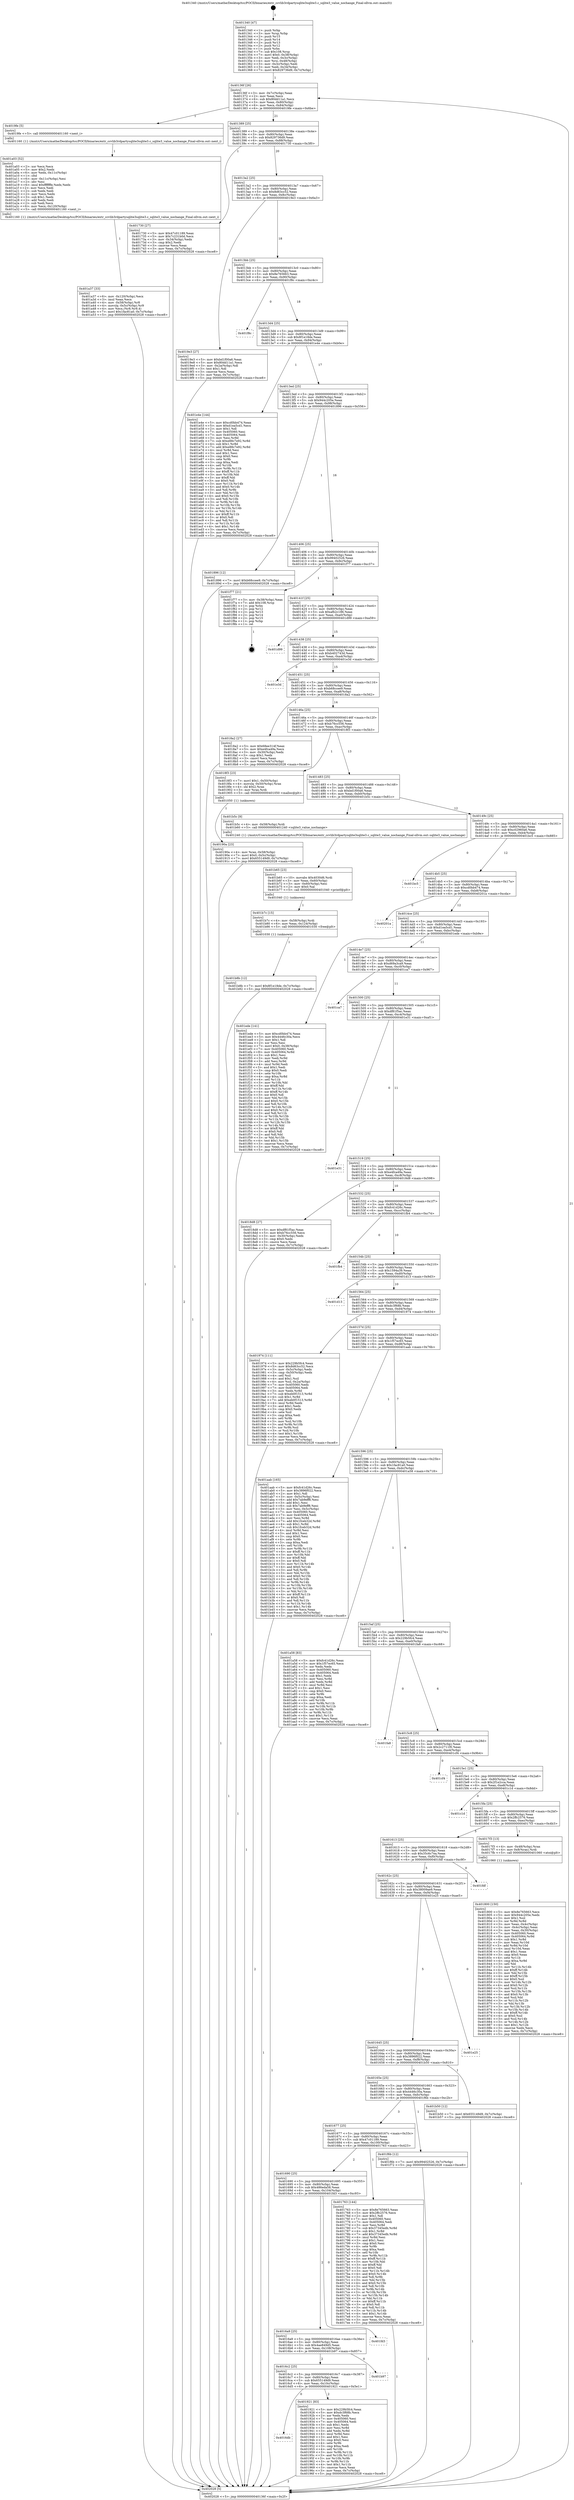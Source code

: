 digraph "0x401340" {
  label = "0x401340 (/mnt/c/Users/mathe/Desktop/tcc/POCII/binaries/extr_ccvlib3rdpartysqlite3sqlite3.c_sqlite3_value_nochange_Final-ollvm.out::main(0))"
  labelloc = "t"
  node[shape=record]

  Entry [label="",width=0.3,height=0.3,shape=circle,fillcolor=black,style=filled]
  "0x40136f" [label="{
     0x40136f [26]\l
     | [instrs]\l
     &nbsp;&nbsp;0x40136f \<+3\>: mov -0x7c(%rbp),%eax\l
     &nbsp;&nbsp;0x401372 \<+2\>: mov %eax,%ecx\l
     &nbsp;&nbsp;0x401374 \<+6\>: sub $0x80dd11a1,%ecx\l
     &nbsp;&nbsp;0x40137a \<+3\>: mov %eax,-0x80(%rbp)\l
     &nbsp;&nbsp;0x40137d \<+6\>: mov %ecx,-0x84(%rbp)\l
     &nbsp;&nbsp;0x401383 \<+6\>: je 00000000004019fe \<main+0x6be\>\l
  }"]
  "0x4019fe" [label="{
     0x4019fe [5]\l
     | [instrs]\l
     &nbsp;&nbsp;0x4019fe \<+5\>: call 0000000000401160 \<next_i\>\l
     | [calls]\l
     &nbsp;&nbsp;0x401160 \{1\} (/mnt/c/Users/mathe/Desktop/tcc/POCII/binaries/extr_ccvlib3rdpartysqlite3sqlite3.c_sqlite3_value_nochange_Final-ollvm.out::next_i)\l
  }"]
  "0x401389" [label="{
     0x401389 [25]\l
     | [instrs]\l
     &nbsp;&nbsp;0x401389 \<+5\>: jmp 000000000040138e \<main+0x4e\>\l
     &nbsp;&nbsp;0x40138e \<+3\>: mov -0x80(%rbp),%eax\l
     &nbsp;&nbsp;0x401391 \<+5\>: sub $0x829736d9,%eax\l
     &nbsp;&nbsp;0x401396 \<+6\>: mov %eax,-0x88(%rbp)\l
     &nbsp;&nbsp;0x40139c \<+6\>: je 0000000000401730 \<main+0x3f0\>\l
  }"]
  Exit [label="",width=0.3,height=0.3,shape=circle,fillcolor=black,style=filled,peripheries=2]
  "0x401730" [label="{
     0x401730 [27]\l
     | [instrs]\l
     &nbsp;&nbsp;0x401730 \<+5\>: mov $0x47c01189,%eax\l
     &nbsp;&nbsp;0x401735 \<+5\>: mov $0x7c231b0d,%ecx\l
     &nbsp;&nbsp;0x40173a \<+3\>: mov -0x34(%rbp),%edx\l
     &nbsp;&nbsp;0x40173d \<+3\>: cmp $0x2,%edx\l
     &nbsp;&nbsp;0x401740 \<+3\>: cmovne %ecx,%eax\l
     &nbsp;&nbsp;0x401743 \<+3\>: mov %eax,-0x7c(%rbp)\l
     &nbsp;&nbsp;0x401746 \<+5\>: jmp 0000000000402028 \<main+0xce8\>\l
  }"]
  "0x4013a2" [label="{
     0x4013a2 [25]\l
     | [instrs]\l
     &nbsp;&nbsp;0x4013a2 \<+5\>: jmp 00000000004013a7 \<main+0x67\>\l
     &nbsp;&nbsp;0x4013a7 \<+3\>: mov -0x80(%rbp),%eax\l
     &nbsp;&nbsp;0x4013aa \<+5\>: sub $0x8d63cc52,%eax\l
     &nbsp;&nbsp;0x4013af \<+6\>: mov %eax,-0x8c(%rbp)\l
     &nbsp;&nbsp;0x4013b5 \<+6\>: je 00000000004019e3 \<main+0x6a3\>\l
  }"]
  "0x402028" [label="{
     0x402028 [5]\l
     | [instrs]\l
     &nbsp;&nbsp;0x402028 \<+5\>: jmp 000000000040136f \<main+0x2f\>\l
  }"]
  "0x401340" [label="{
     0x401340 [47]\l
     | [instrs]\l
     &nbsp;&nbsp;0x401340 \<+1\>: push %rbp\l
     &nbsp;&nbsp;0x401341 \<+3\>: mov %rsp,%rbp\l
     &nbsp;&nbsp;0x401344 \<+2\>: push %r15\l
     &nbsp;&nbsp;0x401346 \<+2\>: push %r14\l
     &nbsp;&nbsp;0x401348 \<+2\>: push %r13\l
     &nbsp;&nbsp;0x40134a \<+2\>: push %r12\l
     &nbsp;&nbsp;0x40134c \<+1\>: push %rbx\l
     &nbsp;&nbsp;0x40134d \<+7\>: sub $0x108,%rsp\l
     &nbsp;&nbsp;0x401354 \<+7\>: movl $0x0,-0x38(%rbp)\l
     &nbsp;&nbsp;0x40135b \<+3\>: mov %edi,-0x3c(%rbp)\l
     &nbsp;&nbsp;0x40135e \<+4\>: mov %rsi,-0x48(%rbp)\l
     &nbsp;&nbsp;0x401362 \<+3\>: mov -0x3c(%rbp),%edi\l
     &nbsp;&nbsp;0x401365 \<+3\>: mov %edi,-0x34(%rbp)\l
     &nbsp;&nbsp;0x401368 \<+7\>: movl $0x829736d9,-0x7c(%rbp)\l
  }"]
  "0x401b8b" [label="{
     0x401b8b [12]\l
     | [instrs]\l
     &nbsp;&nbsp;0x401b8b \<+7\>: movl $0x8f1e18de,-0x7c(%rbp)\l
     &nbsp;&nbsp;0x401b92 \<+5\>: jmp 0000000000402028 \<main+0xce8\>\l
  }"]
  "0x4019e3" [label="{
     0x4019e3 [27]\l
     | [instrs]\l
     &nbsp;&nbsp;0x4019e3 \<+5\>: mov $0xbd1f00a6,%eax\l
     &nbsp;&nbsp;0x4019e8 \<+5\>: mov $0x80dd11a1,%ecx\l
     &nbsp;&nbsp;0x4019ed \<+3\>: mov -0x2a(%rbp),%dl\l
     &nbsp;&nbsp;0x4019f0 \<+3\>: test $0x1,%dl\l
     &nbsp;&nbsp;0x4019f3 \<+3\>: cmovne %ecx,%eax\l
     &nbsp;&nbsp;0x4019f6 \<+3\>: mov %eax,-0x7c(%rbp)\l
     &nbsp;&nbsp;0x4019f9 \<+5\>: jmp 0000000000402028 \<main+0xce8\>\l
  }"]
  "0x4013bb" [label="{
     0x4013bb [25]\l
     | [instrs]\l
     &nbsp;&nbsp;0x4013bb \<+5\>: jmp 00000000004013c0 \<main+0x80\>\l
     &nbsp;&nbsp;0x4013c0 \<+3\>: mov -0x80(%rbp),%eax\l
     &nbsp;&nbsp;0x4013c3 \<+5\>: sub $0x8e765663,%eax\l
     &nbsp;&nbsp;0x4013c8 \<+6\>: mov %eax,-0x90(%rbp)\l
     &nbsp;&nbsp;0x4013ce \<+6\>: je 0000000000401f8c \<main+0xc4c\>\l
  }"]
  "0x401b7c" [label="{
     0x401b7c [15]\l
     | [instrs]\l
     &nbsp;&nbsp;0x401b7c \<+4\>: mov -0x58(%rbp),%rdi\l
     &nbsp;&nbsp;0x401b80 \<+6\>: mov %eax,-0x124(%rbp)\l
     &nbsp;&nbsp;0x401b86 \<+5\>: call 0000000000401030 \<free@plt\>\l
     | [calls]\l
     &nbsp;&nbsp;0x401030 \{1\} (unknown)\l
  }"]
  "0x401f8c" [label="{
     0x401f8c\l
  }", style=dashed]
  "0x4013d4" [label="{
     0x4013d4 [25]\l
     | [instrs]\l
     &nbsp;&nbsp;0x4013d4 \<+5\>: jmp 00000000004013d9 \<main+0x99\>\l
     &nbsp;&nbsp;0x4013d9 \<+3\>: mov -0x80(%rbp),%eax\l
     &nbsp;&nbsp;0x4013dc \<+5\>: sub $0x8f1e18de,%eax\l
     &nbsp;&nbsp;0x4013e1 \<+6\>: mov %eax,-0x94(%rbp)\l
     &nbsp;&nbsp;0x4013e7 \<+6\>: je 0000000000401e4e \<main+0xb0e\>\l
  }"]
  "0x401b65" [label="{
     0x401b65 [23]\l
     | [instrs]\l
     &nbsp;&nbsp;0x401b65 \<+10\>: movabs $0x4030d6,%rdi\l
     &nbsp;&nbsp;0x401b6f \<+3\>: mov %eax,-0x60(%rbp)\l
     &nbsp;&nbsp;0x401b72 \<+3\>: mov -0x60(%rbp),%esi\l
     &nbsp;&nbsp;0x401b75 \<+2\>: mov $0x0,%al\l
     &nbsp;&nbsp;0x401b77 \<+5\>: call 0000000000401040 \<printf@plt\>\l
     | [calls]\l
     &nbsp;&nbsp;0x401040 \{1\} (unknown)\l
  }"]
  "0x401e4e" [label="{
     0x401e4e [144]\l
     | [instrs]\l
     &nbsp;&nbsp;0x401e4e \<+5\>: mov $0xcd0bb474,%eax\l
     &nbsp;&nbsp;0x401e53 \<+5\>: mov $0xd1ea5cd1,%ecx\l
     &nbsp;&nbsp;0x401e58 \<+2\>: mov $0x1,%dl\l
     &nbsp;&nbsp;0x401e5a \<+7\>: mov 0x405060,%esi\l
     &nbsp;&nbsp;0x401e61 \<+7\>: mov 0x405064,%edi\l
     &nbsp;&nbsp;0x401e68 \<+3\>: mov %esi,%r8d\l
     &nbsp;&nbsp;0x401e6b \<+7\>: sub $0xe88c7e92,%r8d\l
     &nbsp;&nbsp;0x401e72 \<+4\>: sub $0x1,%r8d\l
     &nbsp;&nbsp;0x401e76 \<+7\>: add $0xe88c7e92,%r8d\l
     &nbsp;&nbsp;0x401e7d \<+4\>: imul %r8d,%esi\l
     &nbsp;&nbsp;0x401e81 \<+3\>: and $0x1,%esi\l
     &nbsp;&nbsp;0x401e84 \<+3\>: cmp $0x0,%esi\l
     &nbsp;&nbsp;0x401e87 \<+4\>: sete %r9b\l
     &nbsp;&nbsp;0x401e8b \<+3\>: cmp $0xa,%edi\l
     &nbsp;&nbsp;0x401e8e \<+4\>: setl %r10b\l
     &nbsp;&nbsp;0x401e92 \<+3\>: mov %r9b,%r11b\l
     &nbsp;&nbsp;0x401e95 \<+4\>: xor $0xff,%r11b\l
     &nbsp;&nbsp;0x401e99 \<+3\>: mov %r10b,%bl\l
     &nbsp;&nbsp;0x401e9c \<+3\>: xor $0xff,%bl\l
     &nbsp;&nbsp;0x401e9f \<+3\>: xor $0x0,%dl\l
     &nbsp;&nbsp;0x401ea2 \<+3\>: mov %r11b,%r14b\l
     &nbsp;&nbsp;0x401ea5 \<+4\>: and $0x0,%r14b\l
     &nbsp;&nbsp;0x401ea9 \<+3\>: and %dl,%r9b\l
     &nbsp;&nbsp;0x401eac \<+3\>: mov %bl,%r15b\l
     &nbsp;&nbsp;0x401eaf \<+4\>: and $0x0,%r15b\l
     &nbsp;&nbsp;0x401eb3 \<+3\>: and %dl,%r10b\l
     &nbsp;&nbsp;0x401eb6 \<+3\>: or %r9b,%r14b\l
     &nbsp;&nbsp;0x401eb9 \<+3\>: or %r10b,%r15b\l
     &nbsp;&nbsp;0x401ebc \<+3\>: xor %r15b,%r14b\l
     &nbsp;&nbsp;0x401ebf \<+3\>: or %bl,%r11b\l
     &nbsp;&nbsp;0x401ec2 \<+4\>: xor $0xff,%r11b\l
     &nbsp;&nbsp;0x401ec6 \<+3\>: or $0x0,%dl\l
     &nbsp;&nbsp;0x401ec9 \<+3\>: and %dl,%r11b\l
     &nbsp;&nbsp;0x401ecc \<+3\>: or %r11b,%r14b\l
     &nbsp;&nbsp;0x401ecf \<+4\>: test $0x1,%r14b\l
     &nbsp;&nbsp;0x401ed3 \<+3\>: cmovne %ecx,%eax\l
     &nbsp;&nbsp;0x401ed6 \<+3\>: mov %eax,-0x7c(%rbp)\l
     &nbsp;&nbsp;0x401ed9 \<+5\>: jmp 0000000000402028 \<main+0xce8\>\l
  }"]
  "0x4013ed" [label="{
     0x4013ed [25]\l
     | [instrs]\l
     &nbsp;&nbsp;0x4013ed \<+5\>: jmp 00000000004013f2 \<main+0xb2\>\l
     &nbsp;&nbsp;0x4013f2 \<+3\>: mov -0x80(%rbp),%eax\l
     &nbsp;&nbsp;0x4013f5 \<+5\>: sub $0x944c205e,%eax\l
     &nbsp;&nbsp;0x4013fa \<+6\>: mov %eax,-0x98(%rbp)\l
     &nbsp;&nbsp;0x401400 \<+6\>: je 0000000000401896 \<main+0x556\>\l
  }"]
  "0x401a37" [label="{
     0x401a37 [33]\l
     | [instrs]\l
     &nbsp;&nbsp;0x401a37 \<+6\>: mov -0x120(%rbp),%ecx\l
     &nbsp;&nbsp;0x401a3d \<+3\>: imul %eax,%ecx\l
     &nbsp;&nbsp;0x401a40 \<+4\>: mov -0x58(%rbp),%r8\l
     &nbsp;&nbsp;0x401a44 \<+4\>: movslq -0x5c(%rbp),%r9\l
     &nbsp;&nbsp;0x401a48 \<+4\>: mov %ecx,(%r8,%r9,4)\l
     &nbsp;&nbsp;0x401a4c \<+7\>: movl $0x1fac81a0,-0x7c(%rbp)\l
     &nbsp;&nbsp;0x401a53 \<+5\>: jmp 0000000000402028 \<main+0xce8\>\l
  }"]
  "0x401896" [label="{
     0x401896 [12]\l
     | [instrs]\l
     &nbsp;&nbsp;0x401896 \<+7\>: movl $0xb68ccee9,-0x7c(%rbp)\l
     &nbsp;&nbsp;0x40189d \<+5\>: jmp 0000000000402028 \<main+0xce8\>\l
  }"]
  "0x401406" [label="{
     0x401406 [25]\l
     | [instrs]\l
     &nbsp;&nbsp;0x401406 \<+5\>: jmp 000000000040140b \<main+0xcb\>\l
     &nbsp;&nbsp;0x40140b \<+3\>: mov -0x80(%rbp),%eax\l
     &nbsp;&nbsp;0x40140e \<+5\>: sub $0x99402526,%eax\l
     &nbsp;&nbsp;0x401413 \<+6\>: mov %eax,-0x9c(%rbp)\l
     &nbsp;&nbsp;0x401419 \<+6\>: je 0000000000401f77 \<main+0xc37\>\l
  }"]
  "0x401a03" [label="{
     0x401a03 [52]\l
     | [instrs]\l
     &nbsp;&nbsp;0x401a03 \<+2\>: xor %ecx,%ecx\l
     &nbsp;&nbsp;0x401a05 \<+5\>: mov $0x2,%edx\l
     &nbsp;&nbsp;0x401a0a \<+6\>: mov %edx,-0x11c(%rbp)\l
     &nbsp;&nbsp;0x401a10 \<+1\>: cltd\l
     &nbsp;&nbsp;0x401a11 \<+6\>: mov -0x11c(%rbp),%esi\l
     &nbsp;&nbsp;0x401a17 \<+2\>: idiv %esi\l
     &nbsp;&nbsp;0x401a19 \<+6\>: imul $0xfffffffe,%edx,%edx\l
     &nbsp;&nbsp;0x401a1f \<+2\>: mov %ecx,%edi\l
     &nbsp;&nbsp;0x401a21 \<+2\>: sub %edx,%edi\l
     &nbsp;&nbsp;0x401a23 \<+2\>: mov %ecx,%edx\l
     &nbsp;&nbsp;0x401a25 \<+3\>: sub $0x1,%edx\l
     &nbsp;&nbsp;0x401a28 \<+2\>: add %edx,%edi\l
     &nbsp;&nbsp;0x401a2a \<+2\>: sub %edi,%ecx\l
     &nbsp;&nbsp;0x401a2c \<+6\>: mov %ecx,-0x120(%rbp)\l
     &nbsp;&nbsp;0x401a32 \<+5\>: call 0000000000401160 \<next_i\>\l
     | [calls]\l
     &nbsp;&nbsp;0x401160 \{1\} (/mnt/c/Users/mathe/Desktop/tcc/POCII/binaries/extr_ccvlib3rdpartysqlite3sqlite3.c_sqlite3_value_nochange_Final-ollvm.out::next_i)\l
  }"]
  "0x401f77" [label="{
     0x401f77 [21]\l
     | [instrs]\l
     &nbsp;&nbsp;0x401f77 \<+3\>: mov -0x38(%rbp),%eax\l
     &nbsp;&nbsp;0x401f7a \<+7\>: add $0x108,%rsp\l
     &nbsp;&nbsp;0x401f81 \<+1\>: pop %rbx\l
     &nbsp;&nbsp;0x401f82 \<+2\>: pop %r12\l
     &nbsp;&nbsp;0x401f84 \<+2\>: pop %r13\l
     &nbsp;&nbsp;0x401f86 \<+2\>: pop %r14\l
     &nbsp;&nbsp;0x401f88 \<+2\>: pop %r15\l
     &nbsp;&nbsp;0x401f8a \<+1\>: pop %rbp\l
     &nbsp;&nbsp;0x401f8b \<+1\>: ret\l
  }"]
  "0x40141f" [label="{
     0x40141f [25]\l
     | [instrs]\l
     &nbsp;&nbsp;0x40141f \<+5\>: jmp 0000000000401424 \<main+0xe4\>\l
     &nbsp;&nbsp;0x401424 \<+3\>: mov -0x80(%rbp),%eax\l
     &nbsp;&nbsp;0x401427 \<+5\>: sub $0xafb2c186,%eax\l
     &nbsp;&nbsp;0x40142c \<+6\>: mov %eax,-0xa0(%rbp)\l
     &nbsp;&nbsp;0x401432 \<+6\>: je 0000000000401d99 \<main+0xa59\>\l
  }"]
  "0x4016db" [label="{
     0x4016db\l
  }", style=dashed]
  "0x401d99" [label="{
     0x401d99\l
  }", style=dashed]
  "0x401438" [label="{
     0x401438 [25]\l
     | [instrs]\l
     &nbsp;&nbsp;0x401438 \<+5\>: jmp 000000000040143d \<main+0xfd\>\l
     &nbsp;&nbsp;0x40143d \<+3\>: mov -0x80(%rbp),%eax\l
     &nbsp;&nbsp;0x401440 \<+5\>: sub $0xb402743d,%eax\l
     &nbsp;&nbsp;0x401445 \<+6\>: mov %eax,-0xa4(%rbp)\l
     &nbsp;&nbsp;0x40144b \<+6\>: je 0000000000401e3d \<main+0xafd\>\l
  }"]
  "0x401921" [label="{
     0x401921 [83]\l
     | [instrs]\l
     &nbsp;&nbsp;0x401921 \<+5\>: mov $0x229b5fc4,%eax\l
     &nbsp;&nbsp;0x401926 \<+5\>: mov $0xdc3f68b,%ecx\l
     &nbsp;&nbsp;0x40192b \<+2\>: xor %edx,%edx\l
     &nbsp;&nbsp;0x40192d \<+7\>: mov 0x405060,%esi\l
     &nbsp;&nbsp;0x401934 \<+7\>: mov 0x405064,%edi\l
     &nbsp;&nbsp;0x40193b \<+3\>: sub $0x1,%edx\l
     &nbsp;&nbsp;0x40193e \<+3\>: mov %esi,%r8d\l
     &nbsp;&nbsp;0x401941 \<+3\>: add %edx,%r8d\l
     &nbsp;&nbsp;0x401944 \<+4\>: imul %r8d,%esi\l
     &nbsp;&nbsp;0x401948 \<+3\>: and $0x1,%esi\l
     &nbsp;&nbsp;0x40194b \<+3\>: cmp $0x0,%esi\l
     &nbsp;&nbsp;0x40194e \<+4\>: sete %r9b\l
     &nbsp;&nbsp;0x401952 \<+3\>: cmp $0xa,%edi\l
     &nbsp;&nbsp;0x401955 \<+4\>: setl %r10b\l
     &nbsp;&nbsp;0x401959 \<+3\>: mov %r9b,%r11b\l
     &nbsp;&nbsp;0x40195c \<+3\>: and %r10b,%r11b\l
     &nbsp;&nbsp;0x40195f \<+3\>: xor %r10b,%r9b\l
     &nbsp;&nbsp;0x401962 \<+3\>: or %r9b,%r11b\l
     &nbsp;&nbsp;0x401965 \<+4\>: test $0x1,%r11b\l
     &nbsp;&nbsp;0x401969 \<+3\>: cmovne %ecx,%eax\l
     &nbsp;&nbsp;0x40196c \<+3\>: mov %eax,-0x7c(%rbp)\l
     &nbsp;&nbsp;0x40196f \<+5\>: jmp 0000000000402028 \<main+0xce8\>\l
  }"]
  "0x401e3d" [label="{
     0x401e3d\l
  }", style=dashed]
  "0x401451" [label="{
     0x401451 [25]\l
     | [instrs]\l
     &nbsp;&nbsp;0x401451 \<+5\>: jmp 0000000000401456 \<main+0x116\>\l
     &nbsp;&nbsp;0x401456 \<+3\>: mov -0x80(%rbp),%eax\l
     &nbsp;&nbsp;0x401459 \<+5\>: sub $0xb68ccee9,%eax\l
     &nbsp;&nbsp;0x40145e \<+6\>: mov %eax,-0xa8(%rbp)\l
     &nbsp;&nbsp;0x401464 \<+6\>: je 00000000004018a2 \<main+0x562\>\l
  }"]
  "0x4016c2" [label="{
     0x4016c2 [25]\l
     | [instrs]\l
     &nbsp;&nbsp;0x4016c2 \<+5\>: jmp 00000000004016c7 \<main+0x387\>\l
     &nbsp;&nbsp;0x4016c7 \<+3\>: mov -0x80(%rbp),%eax\l
     &nbsp;&nbsp;0x4016ca \<+5\>: sub $0x655149d9,%eax\l
     &nbsp;&nbsp;0x4016cf \<+6\>: mov %eax,-0x10c(%rbp)\l
     &nbsp;&nbsp;0x4016d5 \<+6\>: je 0000000000401921 \<main+0x5e1\>\l
  }"]
  "0x4018a2" [label="{
     0x4018a2 [27]\l
     | [instrs]\l
     &nbsp;&nbsp;0x4018a2 \<+5\>: mov $0x68ee314f,%eax\l
     &nbsp;&nbsp;0x4018a7 \<+5\>: mov $0xe4fca49a,%ecx\l
     &nbsp;&nbsp;0x4018ac \<+3\>: mov -0x30(%rbp),%edx\l
     &nbsp;&nbsp;0x4018af \<+3\>: cmp $0x1,%edx\l
     &nbsp;&nbsp;0x4018b2 \<+3\>: cmovl %ecx,%eax\l
     &nbsp;&nbsp;0x4018b5 \<+3\>: mov %eax,-0x7c(%rbp)\l
     &nbsp;&nbsp;0x4018b8 \<+5\>: jmp 0000000000402028 \<main+0xce8\>\l
  }"]
  "0x40146a" [label="{
     0x40146a [25]\l
     | [instrs]\l
     &nbsp;&nbsp;0x40146a \<+5\>: jmp 000000000040146f \<main+0x12f\>\l
     &nbsp;&nbsp;0x40146f \<+3\>: mov -0x80(%rbp),%eax\l
     &nbsp;&nbsp;0x401472 \<+5\>: sub $0xb76cc556,%eax\l
     &nbsp;&nbsp;0x401477 \<+6\>: mov %eax,-0xac(%rbp)\l
     &nbsp;&nbsp;0x40147d \<+6\>: je 00000000004018f3 \<main+0x5b3\>\l
  }"]
  "0x401b97" [label="{
     0x401b97\l
  }", style=dashed]
  "0x4018f3" [label="{
     0x4018f3 [23]\l
     | [instrs]\l
     &nbsp;&nbsp;0x4018f3 \<+7\>: movl $0x1,-0x50(%rbp)\l
     &nbsp;&nbsp;0x4018fa \<+4\>: movslq -0x50(%rbp),%rax\l
     &nbsp;&nbsp;0x4018fe \<+4\>: shl $0x2,%rax\l
     &nbsp;&nbsp;0x401902 \<+3\>: mov %rax,%rdi\l
     &nbsp;&nbsp;0x401905 \<+5\>: call 0000000000401050 \<malloc@plt\>\l
     | [calls]\l
     &nbsp;&nbsp;0x401050 \{1\} (unknown)\l
  }"]
  "0x401483" [label="{
     0x401483 [25]\l
     | [instrs]\l
     &nbsp;&nbsp;0x401483 \<+5\>: jmp 0000000000401488 \<main+0x148\>\l
     &nbsp;&nbsp;0x401488 \<+3\>: mov -0x80(%rbp),%eax\l
     &nbsp;&nbsp;0x40148b \<+5\>: sub $0xbd1f00a6,%eax\l
     &nbsp;&nbsp;0x401490 \<+6\>: mov %eax,-0xb0(%rbp)\l
     &nbsp;&nbsp;0x401496 \<+6\>: je 0000000000401b5c \<main+0x81c\>\l
  }"]
  "0x4016a9" [label="{
     0x4016a9 [25]\l
     | [instrs]\l
     &nbsp;&nbsp;0x4016a9 \<+5\>: jmp 00000000004016ae \<main+0x36e\>\l
     &nbsp;&nbsp;0x4016ae \<+3\>: mov -0x80(%rbp),%eax\l
     &nbsp;&nbsp;0x4016b1 \<+5\>: sub $0x4ae849d5,%eax\l
     &nbsp;&nbsp;0x4016b6 \<+6\>: mov %eax,-0x108(%rbp)\l
     &nbsp;&nbsp;0x4016bc \<+6\>: je 0000000000401b97 \<main+0x857\>\l
  }"]
  "0x401b5c" [label="{
     0x401b5c [9]\l
     | [instrs]\l
     &nbsp;&nbsp;0x401b5c \<+4\>: mov -0x58(%rbp),%rdi\l
     &nbsp;&nbsp;0x401b60 \<+5\>: call 0000000000401240 \<sqlite3_value_nochange\>\l
     | [calls]\l
     &nbsp;&nbsp;0x401240 \{1\} (/mnt/c/Users/mathe/Desktop/tcc/POCII/binaries/extr_ccvlib3rdpartysqlite3sqlite3.c_sqlite3_value_nochange_Final-ollvm.out::sqlite3_value_nochange)\l
  }"]
  "0x40149c" [label="{
     0x40149c [25]\l
     | [instrs]\l
     &nbsp;&nbsp;0x40149c \<+5\>: jmp 00000000004014a1 \<main+0x161\>\l
     &nbsp;&nbsp;0x4014a1 \<+3\>: mov -0x80(%rbp),%eax\l
     &nbsp;&nbsp;0x4014a4 \<+5\>: sub $0xc02960a6,%eax\l
     &nbsp;&nbsp;0x4014a9 \<+6\>: mov %eax,-0xb4(%rbp)\l
     &nbsp;&nbsp;0x4014af \<+6\>: je 0000000000401bc5 \<main+0x885\>\l
  }"]
  "0x401fd3" [label="{
     0x401fd3\l
  }", style=dashed]
  "0x401bc5" [label="{
     0x401bc5\l
  }", style=dashed]
  "0x4014b5" [label="{
     0x4014b5 [25]\l
     | [instrs]\l
     &nbsp;&nbsp;0x4014b5 \<+5\>: jmp 00000000004014ba \<main+0x17a\>\l
     &nbsp;&nbsp;0x4014ba \<+3\>: mov -0x80(%rbp),%eax\l
     &nbsp;&nbsp;0x4014bd \<+5\>: sub $0xcd0bb474,%eax\l
     &nbsp;&nbsp;0x4014c2 \<+6\>: mov %eax,-0xb8(%rbp)\l
     &nbsp;&nbsp;0x4014c8 \<+6\>: je 000000000040201a \<main+0xcda\>\l
  }"]
  "0x40190a" [label="{
     0x40190a [23]\l
     | [instrs]\l
     &nbsp;&nbsp;0x40190a \<+4\>: mov %rax,-0x58(%rbp)\l
     &nbsp;&nbsp;0x40190e \<+7\>: movl $0x0,-0x5c(%rbp)\l
     &nbsp;&nbsp;0x401915 \<+7\>: movl $0x655149d9,-0x7c(%rbp)\l
     &nbsp;&nbsp;0x40191c \<+5\>: jmp 0000000000402028 \<main+0xce8\>\l
  }"]
  "0x40201a" [label="{
     0x40201a\l
  }", style=dashed]
  "0x4014ce" [label="{
     0x4014ce [25]\l
     | [instrs]\l
     &nbsp;&nbsp;0x4014ce \<+5\>: jmp 00000000004014d3 \<main+0x193\>\l
     &nbsp;&nbsp;0x4014d3 \<+3\>: mov -0x80(%rbp),%eax\l
     &nbsp;&nbsp;0x4014d6 \<+5\>: sub $0xd1ea5cd1,%eax\l
     &nbsp;&nbsp;0x4014db \<+6\>: mov %eax,-0xbc(%rbp)\l
     &nbsp;&nbsp;0x4014e1 \<+6\>: je 0000000000401ede \<main+0xb9e\>\l
  }"]
  "0x401800" [label="{
     0x401800 [150]\l
     | [instrs]\l
     &nbsp;&nbsp;0x401800 \<+5\>: mov $0x8e765663,%ecx\l
     &nbsp;&nbsp;0x401805 \<+5\>: mov $0x944c205e,%edx\l
     &nbsp;&nbsp;0x40180a \<+3\>: mov $0x1,%sil\l
     &nbsp;&nbsp;0x40180d \<+3\>: xor %r8d,%r8d\l
     &nbsp;&nbsp;0x401810 \<+3\>: mov %eax,-0x4c(%rbp)\l
     &nbsp;&nbsp;0x401813 \<+3\>: mov -0x4c(%rbp),%eax\l
     &nbsp;&nbsp;0x401816 \<+3\>: mov %eax,-0x30(%rbp)\l
     &nbsp;&nbsp;0x401819 \<+7\>: mov 0x405060,%eax\l
     &nbsp;&nbsp;0x401820 \<+8\>: mov 0x405064,%r9d\l
     &nbsp;&nbsp;0x401828 \<+4\>: sub $0x1,%r8d\l
     &nbsp;&nbsp;0x40182c \<+3\>: mov %eax,%r10d\l
     &nbsp;&nbsp;0x40182f \<+3\>: add %r8d,%r10d\l
     &nbsp;&nbsp;0x401832 \<+4\>: imul %r10d,%eax\l
     &nbsp;&nbsp;0x401836 \<+3\>: and $0x1,%eax\l
     &nbsp;&nbsp;0x401839 \<+3\>: cmp $0x0,%eax\l
     &nbsp;&nbsp;0x40183c \<+4\>: sete %r11b\l
     &nbsp;&nbsp;0x401840 \<+4\>: cmp $0xa,%r9d\l
     &nbsp;&nbsp;0x401844 \<+3\>: setl %bl\l
     &nbsp;&nbsp;0x401847 \<+3\>: mov %r11b,%r14b\l
     &nbsp;&nbsp;0x40184a \<+4\>: xor $0xff,%r14b\l
     &nbsp;&nbsp;0x40184e \<+3\>: mov %bl,%r15b\l
     &nbsp;&nbsp;0x401851 \<+4\>: xor $0xff,%r15b\l
     &nbsp;&nbsp;0x401855 \<+4\>: xor $0x0,%sil\l
     &nbsp;&nbsp;0x401859 \<+3\>: mov %r14b,%r12b\l
     &nbsp;&nbsp;0x40185c \<+4\>: and $0x0,%r12b\l
     &nbsp;&nbsp;0x401860 \<+3\>: and %sil,%r11b\l
     &nbsp;&nbsp;0x401863 \<+3\>: mov %r15b,%r13b\l
     &nbsp;&nbsp;0x401866 \<+4\>: and $0x0,%r13b\l
     &nbsp;&nbsp;0x40186a \<+3\>: and %sil,%bl\l
     &nbsp;&nbsp;0x40186d \<+3\>: or %r11b,%r12b\l
     &nbsp;&nbsp;0x401870 \<+3\>: or %bl,%r13b\l
     &nbsp;&nbsp;0x401873 \<+3\>: xor %r13b,%r12b\l
     &nbsp;&nbsp;0x401876 \<+3\>: or %r15b,%r14b\l
     &nbsp;&nbsp;0x401879 \<+4\>: xor $0xff,%r14b\l
     &nbsp;&nbsp;0x40187d \<+4\>: or $0x0,%sil\l
     &nbsp;&nbsp;0x401881 \<+3\>: and %sil,%r14b\l
     &nbsp;&nbsp;0x401884 \<+3\>: or %r14b,%r12b\l
     &nbsp;&nbsp;0x401887 \<+4\>: test $0x1,%r12b\l
     &nbsp;&nbsp;0x40188b \<+3\>: cmovne %edx,%ecx\l
     &nbsp;&nbsp;0x40188e \<+3\>: mov %ecx,-0x7c(%rbp)\l
     &nbsp;&nbsp;0x401891 \<+5\>: jmp 0000000000402028 \<main+0xce8\>\l
  }"]
  "0x401ede" [label="{
     0x401ede [141]\l
     | [instrs]\l
     &nbsp;&nbsp;0x401ede \<+5\>: mov $0xcd0bb474,%eax\l
     &nbsp;&nbsp;0x401ee3 \<+5\>: mov $0x4446c30a,%ecx\l
     &nbsp;&nbsp;0x401ee8 \<+2\>: mov $0x1,%dl\l
     &nbsp;&nbsp;0x401eea \<+2\>: xor %esi,%esi\l
     &nbsp;&nbsp;0x401eec \<+7\>: movl $0x0,-0x38(%rbp)\l
     &nbsp;&nbsp;0x401ef3 \<+7\>: mov 0x405060,%edi\l
     &nbsp;&nbsp;0x401efa \<+8\>: mov 0x405064,%r8d\l
     &nbsp;&nbsp;0x401f02 \<+3\>: sub $0x1,%esi\l
     &nbsp;&nbsp;0x401f05 \<+3\>: mov %edi,%r9d\l
     &nbsp;&nbsp;0x401f08 \<+3\>: add %esi,%r9d\l
     &nbsp;&nbsp;0x401f0b \<+4\>: imul %r9d,%edi\l
     &nbsp;&nbsp;0x401f0f \<+3\>: and $0x1,%edi\l
     &nbsp;&nbsp;0x401f12 \<+3\>: cmp $0x0,%edi\l
     &nbsp;&nbsp;0x401f15 \<+4\>: sete %r10b\l
     &nbsp;&nbsp;0x401f19 \<+4\>: cmp $0xa,%r8d\l
     &nbsp;&nbsp;0x401f1d \<+4\>: setl %r11b\l
     &nbsp;&nbsp;0x401f21 \<+3\>: mov %r10b,%bl\l
     &nbsp;&nbsp;0x401f24 \<+3\>: xor $0xff,%bl\l
     &nbsp;&nbsp;0x401f27 \<+3\>: mov %r11b,%r14b\l
     &nbsp;&nbsp;0x401f2a \<+4\>: xor $0xff,%r14b\l
     &nbsp;&nbsp;0x401f2e \<+3\>: xor $0x0,%dl\l
     &nbsp;&nbsp;0x401f31 \<+3\>: mov %bl,%r15b\l
     &nbsp;&nbsp;0x401f34 \<+4\>: and $0x0,%r15b\l
     &nbsp;&nbsp;0x401f38 \<+3\>: and %dl,%r10b\l
     &nbsp;&nbsp;0x401f3b \<+3\>: mov %r14b,%r12b\l
     &nbsp;&nbsp;0x401f3e \<+4\>: and $0x0,%r12b\l
     &nbsp;&nbsp;0x401f42 \<+3\>: and %dl,%r11b\l
     &nbsp;&nbsp;0x401f45 \<+3\>: or %r10b,%r15b\l
     &nbsp;&nbsp;0x401f48 \<+3\>: or %r11b,%r12b\l
     &nbsp;&nbsp;0x401f4b \<+3\>: xor %r12b,%r15b\l
     &nbsp;&nbsp;0x401f4e \<+3\>: or %r14b,%bl\l
     &nbsp;&nbsp;0x401f51 \<+3\>: xor $0xff,%bl\l
     &nbsp;&nbsp;0x401f54 \<+3\>: or $0x0,%dl\l
     &nbsp;&nbsp;0x401f57 \<+2\>: and %dl,%bl\l
     &nbsp;&nbsp;0x401f59 \<+3\>: or %bl,%r15b\l
     &nbsp;&nbsp;0x401f5c \<+4\>: test $0x1,%r15b\l
     &nbsp;&nbsp;0x401f60 \<+3\>: cmovne %ecx,%eax\l
     &nbsp;&nbsp;0x401f63 \<+3\>: mov %eax,-0x7c(%rbp)\l
     &nbsp;&nbsp;0x401f66 \<+5\>: jmp 0000000000402028 \<main+0xce8\>\l
  }"]
  "0x4014e7" [label="{
     0x4014e7 [25]\l
     | [instrs]\l
     &nbsp;&nbsp;0x4014e7 \<+5\>: jmp 00000000004014ec \<main+0x1ac\>\l
     &nbsp;&nbsp;0x4014ec \<+3\>: mov -0x80(%rbp),%eax\l
     &nbsp;&nbsp;0x4014ef \<+5\>: sub $0xd69a3ca9,%eax\l
     &nbsp;&nbsp;0x4014f4 \<+6\>: mov %eax,-0xc0(%rbp)\l
     &nbsp;&nbsp;0x4014fa \<+6\>: je 0000000000401ca7 \<main+0x967\>\l
  }"]
  "0x401690" [label="{
     0x401690 [25]\l
     | [instrs]\l
     &nbsp;&nbsp;0x401690 \<+5\>: jmp 0000000000401695 \<main+0x355\>\l
     &nbsp;&nbsp;0x401695 \<+3\>: mov -0x80(%rbp),%eax\l
     &nbsp;&nbsp;0x401698 \<+5\>: sub $0x486eda58,%eax\l
     &nbsp;&nbsp;0x40169d \<+6\>: mov %eax,-0x104(%rbp)\l
     &nbsp;&nbsp;0x4016a3 \<+6\>: je 0000000000401fd3 \<main+0xc93\>\l
  }"]
  "0x401ca7" [label="{
     0x401ca7\l
  }", style=dashed]
  "0x401500" [label="{
     0x401500 [25]\l
     | [instrs]\l
     &nbsp;&nbsp;0x401500 \<+5\>: jmp 0000000000401505 \<main+0x1c5\>\l
     &nbsp;&nbsp;0x401505 \<+3\>: mov -0x80(%rbp),%eax\l
     &nbsp;&nbsp;0x401508 \<+5\>: sub $0xdf81f5ac,%eax\l
     &nbsp;&nbsp;0x40150d \<+6\>: mov %eax,-0xc4(%rbp)\l
     &nbsp;&nbsp;0x401513 \<+6\>: je 0000000000401e31 \<main+0xaf1\>\l
  }"]
  "0x401763" [label="{
     0x401763 [144]\l
     | [instrs]\l
     &nbsp;&nbsp;0x401763 \<+5\>: mov $0x8e765663,%eax\l
     &nbsp;&nbsp;0x401768 \<+5\>: mov $0x2ffc2576,%ecx\l
     &nbsp;&nbsp;0x40176d \<+2\>: mov $0x1,%dl\l
     &nbsp;&nbsp;0x40176f \<+7\>: mov 0x405060,%esi\l
     &nbsp;&nbsp;0x401776 \<+7\>: mov 0x405064,%edi\l
     &nbsp;&nbsp;0x40177d \<+3\>: mov %esi,%r8d\l
     &nbsp;&nbsp;0x401780 \<+7\>: sub $0x37345edb,%r8d\l
     &nbsp;&nbsp;0x401787 \<+4\>: sub $0x1,%r8d\l
     &nbsp;&nbsp;0x40178b \<+7\>: add $0x37345edb,%r8d\l
     &nbsp;&nbsp;0x401792 \<+4\>: imul %r8d,%esi\l
     &nbsp;&nbsp;0x401796 \<+3\>: and $0x1,%esi\l
     &nbsp;&nbsp;0x401799 \<+3\>: cmp $0x0,%esi\l
     &nbsp;&nbsp;0x40179c \<+4\>: sete %r9b\l
     &nbsp;&nbsp;0x4017a0 \<+3\>: cmp $0xa,%edi\l
     &nbsp;&nbsp;0x4017a3 \<+4\>: setl %r10b\l
     &nbsp;&nbsp;0x4017a7 \<+3\>: mov %r9b,%r11b\l
     &nbsp;&nbsp;0x4017aa \<+4\>: xor $0xff,%r11b\l
     &nbsp;&nbsp;0x4017ae \<+3\>: mov %r10b,%bl\l
     &nbsp;&nbsp;0x4017b1 \<+3\>: xor $0xff,%bl\l
     &nbsp;&nbsp;0x4017b4 \<+3\>: xor $0x0,%dl\l
     &nbsp;&nbsp;0x4017b7 \<+3\>: mov %r11b,%r14b\l
     &nbsp;&nbsp;0x4017ba \<+4\>: and $0x0,%r14b\l
     &nbsp;&nbsp;0x4017be \<+3\>: and %dl,%r9b\l
     &nbsp;&nbsp;0x4017c1 \<+3\>: mov %bl,%r15b\l
     &nbsp;&nbsp;0x4017c4 \<+4\>: and $0x0,%r15b\l
     &nbsp;&nbsp;0x4017c8 \<+3\>: and %dl,%r10b\l
     &nbsp;&nbsp;0x4017cb \<+3\>: or %r9b,%r14b\l
     &nbsp;&nbsp;0x4017ce \<+3\>: or %r10b,%r15b\l
     &nbsp;&nbsp;0x4017d1 \<+3\>: xor %r15b,%r14b\l
     &nbsp;&nbsp;0x4017d4 \<+3\>: or %bl,%r11b\l
     &nbsp;&nbsp;0x4017d7 \<+4\>: xor $0xff,%r11b\l
     &nbsp;&nbsp;0x4017db \<+3\>: or $0x0,%dl\l
     &nbsp;&nbsp;0x4017de \<+3\>: and %dl,%r11b\l
     &nbsp;&nbsp;0x4017e1 \<+3\>: or %r11b,%r14b\l
     &nbsp;&nbsp;0x4017e4 \<+4\>: test $0x1,%r14b\l
     &nbsp;&nbsp;0x4017e8 \<+3\>: cmovne %ecx,%eax\l
     &nbsp;&nbsp;0x4017eb \<+3\>: mov %eax,-0x7c(%rbp)\l
     &nbsp;&nbsp;0x4017ee \<+5\>: jmp 0000000000402028 \<main+0xce8\>\l
  }"]
  "0x401e31" [label="{
     0x401e31\l
  }", style=dashed]
  "0x401519" [label="{
     0x401519 [25]\l
     | [instrs]\l
     &nbsp;&nbsp;0x401519 \<+5\>: jmp 000000000040151e \<main+0x1de\>\l
     &nbsp;&nbsp;0x40151e \<+3\>: mov -0x80(%rbp),%eax\l
     &nbsp;&nbsp;0x401521 \<+5\>: sub $0xe4fca49a,%eax\l
     &nbsp;&nbsp;0x401526 \<+6\>: mov %eax,-0xc8(%rbp)\l
     &nbsp;&nbsp;0x40152c \<+6\>: je 00000000004018d8 \<main+0x598\>\l
  }"]
  "0x401677" [label="{
     0x401677 [25]\l
     | [instrs]\l
     &nbsp;&nbsp;0x401677 \<+5\>: jmp 000000000040167c \<main+0x33c\>\l
     &nbsp;&nbsp;0x40167c \<+3\>: mov -0x80(%rbp),%eax\l
     &nbsp;&nbsp;0x40167f \<+5\>: sub $0x47c01189,%eax\l
     &nbsp;&nbsp;0x401684 \<+6\>: mov %eax,-0x100(%rbp)\l
     &nbsp;&nbsp;0x40168a \<+6\>: je 0000000000401763 \<main+0x423\>\l
  }"]
  "0x4018d8" [label="{
     0x4018d8 [27]\l
     | [instrs]\l
     &nbsp;&nbsp;0x4018d8 \<+5\>: mov $0xdf81f5ac,%eax\l
     &nbsp;&nbsp;0x4018dd \<+5\>: mov $0xb76cc556,%ecx\l
     &nbsp;&nbsp;0x4018e2 \<+3\>: mov -0x30(%rbp),%edx\l
     &nbsp;&nbsp;0x4018e5 \<+3\>: cmp $0x0,%edx\l
     &nbsp;&nbsp;0x4018e8 \<+3\>: cmove %ecx,%eax\l
     &nbsp;&nbsp;0x4018eb \<+3\>: mov %eax,-0x7c(%rbp)\l
     &nbsp;&nbsp;0x4018ee \<+5\>: jmp 0000000000402028 \<main+0xce8\>\l
  }"]
  "0x401532" [label="{
     0x401532 [25]\l
     | [instrs]\l
     &nbsp;&nbsp;0x401532 \<+5\>: jmp 0000000000401537 \<main+0x1f7\>\l
     &nbsp;&nbsp;0x401537 \<+3\>: mov -0x80(%rbp),%eax\l
     &nbsp;&nbsp;0x40153a \<+5\>: sub $0xfc41d26c,%eax\l
     &nbsp;&nbsp;0x40153f \<+6\>: mov %eax,-0xcc(%rbp)\l
     &nbsp;&nbsp;0x401545 \<+6\>: je 0000000000401fb4 \<main+0xc74\>\l
  }"]
  "0x401f6b" [label="{
     0x401f6b [12]\l
     | [instrs]\l
     &nbsp;&nbsp;0x401f6b \<+7\>: movl $0x99402526,-0x7c(%rbp)\l
     &nbsp;&nbsp;0x401f72 \<+5\>: jmp 0000000000402028 \<main+0xce8\>\l
  }"]
  "0x401fb4" [label="{
     0x401fb4\l
  }", style=dashed]
  "0x40154b" [label="{
     0x40154b [25]\l
     | [instrs]\l
     &nbsp;&nbsp;0x40154b \<+5\>: jmp 0000000000401550 \<main+0x210\>\l
     &nbsp;&nbsp;0x401550 \<+3\>: mov -0x80(%rbp),%eax\l
     &nbsp;&nbsp;0x401553 \<+5\>: sub $0x1594a39,%eax\l
     &nbsp;&nbsp;0x401558 \<+6\>: mov %eax,-0xd0(%rbp)\l
     &nbsp;&nbsp;0x40155e \<+6\>: je 0000000000401d13 \<main+0x9d3\>\l
  }"]
  "0x40165e" [label="{
     0x40165e [25]\l
     | [instrs]\l
     &nbsp;&nbsp;0x40165e \<+5\>: jmp 0000000000401663 \<main+0x323\>\l
     &nbsp;&nbsp;0x401663 \<+3\>: mov -0x80(%rbp),%eax\l
     &nbsp;&nbsp;0x401666 \<+5\>: sub $0x4446c30a,%eax\l
     &nbsp;&nbsp;0x40166b \<+6\>: mov %eax,-0xfc(%rbp)\l
     &nbsp;&nbsp;0x401671 \<+6\>: je 0000000000401f6b \<main+0xc2b\>\l
  }"]
  "0x401d13" [label="{
     0x401d13\l
  }", style=dashed]
  "0x401564" [label="{
     0x401564 [25]\l
     | [instrs]\l
     &nbsp;&nbsp;0x401564 \<+5\>: jmp 0000000000401569 \<main+0x229\>\l
     &nbsp;&nbsp;0x401569 \<+3\>: mov -0x80(%rbp),%eax\l
     &nbsp;&nbsp;0x40156c \<+5\>: sub $0xdc3f68b,%eax\l
     &nbsp;&nbsp;0x401571 \<+6\>: mov %eax,-0xd4(%rbp)\l
     &nbsp;&nbsp;0x401577 \<+6\>: je 0000000000401974 \<main+0x634\>\l
  }"]
  "0x401b50" [label="{
     0x401b50 [12]\l
     | [instrs]\l
     &nbsp;&nbsp;0x401b50 \<+7\>: movl $0x655149d9,-0x7c(%rbp)\l
     &nbsp;&nbsp;0x401b57 \<+5\>: jmp 0000000000402028 \<main+0xce8\>\l
  }"]
  "0x401974" [label="{
     0x401974 [111]\l
     | [instrs]\l
     &nbsp;&nbsp;0x401974 \<+5\>: mov $0x229b5fc4,%eax\l
     &nbsp;&nbsp;0x401979 \<+5\>: mov $0x8d63cc52,%ecx\l
     &nbsp;&nbsp;0x40197e \<+3\>: mov -0x5c(%rbp),%edx\l
     &nbsp;&nbsp;0x401981 \<+3\>: cmp -0x50(%rbp),%edx\l
     &nbsp;&nbsp;0x401984 \<+4\>: setl %sil\l
     &nbsp;&nbsp;0x401988 \<+4\>: and $0x1,%sil\l
     &nbsp;&nbsp;0x40198c \<+4\>: mov %sil,-0x2a(%rbp)\l
     &nbsp;&nbsp;0x401990 \<+7\>: mov 0x405060,%edx\l
     &nbsp;&nbsp;0x401997 \<+7\>: mov 0x405064,%edi\l
     &nbsp;&nbsp;0x40199e \<+3\>: mov %edx,%r8d\l
     &nbsp;&nbsp;0x4019a1 \<+7\>: sub $0xeb0f1513,%r8d\l
     &nbsp;&nbsp;0x4019a8 \<+4\>: sub $0x1,%r8d\l
     &nbsp;&nbsp;0x4019ac \<+7\>: add $0xeb0f1513,%r8d\l
     &nbsp;&nbsp;0x4019b3 \<+4\>: imul %r8d,%edx\l
     &nbsp;&nbsp;0x4019b7 \<+3\>: and $0x1,%edx\l
     &nbsp;&nbsp;0x4019ba \<+3\>: cmp $0x0,%edx\l
     &nbsp;&nbsp;0x4019bd \<+4\>: sete %sil\l
     &nbsp;&nbsp;0x4019c1 \<+3\>: cmp $0xa,%edi\l
     &nbsp;&nbsp;0x4019c4 \<+4\>: setl %r9b\l
     &nbsp;&nbsp;0x4019c8 \<+3\>: mov %sil,%r10b\l
     &nbsp;&nbsp;0x4019cb \<+3\>: and %r9b,%r10b\l
     &nbsp;&nbsp;0x4019ce \<+3\>: xor %r9b,%sil\l
     &nbsp;&nbsp;0x4019d1 \<+3\>: or %sil,%r10b\l
     &nbsp;&nbsp;0x4019d4 \<+4\>: test $0x1,%r10b\l
     &nbsp;&nbsp;0x4019d8 \<+3\>: cmovne %ecx,%eax\l
     &nbsp;&nbsp;0x4019db \<+3\>: mov %eax,-0x7c(%rbp)\l
     &nbsp;&nbsp;0x4019de \<+5\>: jmp 0000000000402028 \<main+0xce8\>\l
  }"]
  "0x40157d" [label="{
     0x40157d [25]\l
     | [instrs]\l
     &nbsp;&nbsp;0x40157d \<+5\>: jmp 0000000000401582 \<main+0x242\>\l
     &nbsp;&nbsp;0x401582 \<+3\>: mov -0x80(%rbp),%eax\l
     &nbsp;&nbsp;0x401585 \<+5\>: sub $0x1f57ec65,%eax\l
     &nbsp;&nbsp;0x40158a \<+6\>: mov %eax,-0xd8(%rbp)\l
     &nbsp;&nbsp;0x401590 \<+6\>: je 0000000000401aab \<main+0x76b\>\l
  }"]
  "0x401645" [label="{
     0x401645 [25]\l
     | [instrs]\l
     &nbsp;&nbsp;0x401645 \<+5\>: jmp 000000000040164a \<main+0x30a\>\l
     &nbsp;&nbsp;0x40164a \<+3\>: mov -0x80(%rbp),%eax\l
     &nbsp;&nbsp;0x40164d \<+5\>: sub $0x3896f022,%eax\l
     &nbsp;&nbsp;0x401652 \<+6\>: mov %eax,-0xf8(%rbp)\l
     &nbsp;&nbsp;0x401658 \<+6\>: je 0000000000401b50 \<main+0x810\>\l
  }"]
  "0x401aab" [label="{
     0x401aab [165]\l
     | [instrs]\l
     &nbsp;&nbsp;0x401aab \<+5\>: mov $0xfc41d26c,%eax\l
     &nbsp;&nbsp;0x401ab0 \<+5\>: mov $0x3896f022,%ecx\l
     &nbsp;&nbsp;0x401ab5 \<+2\>: mov $0x1,%dl\l
     &nbsp;&nbsp;0x401ab7 \<+3\>: mov -0x5c(%rbp),%esi\l
     &nbsp;&nbsp;0x401aba \<+6\>: add $0x7ab9eff8,%esi\l
     &nbsp;&nbsp;0x401ac0 \<+3\>: add $0x1,%esi\l
     &nbsp;&nbsp;0x401ac3 \<+6\>: sub $0x7ab9eff8,%esi\l
     &nbsp;&nbsp;0x401ac9 \<+3\>: mov %esi,-0x5c(%rbp)\l
     &nbsp;&nbsp;0x401acc \<+7\>: mov 0x405060,%esi\l
     &nbsp;&nbsp;0x401ad3 \<+7\>: mov 0x405064,%edi\l
     &nbsp;&nbsp;0x401ada \<+3\>: mov %esi,%r8d\l
     &nbsp;&nbsp;0x401add \<+7\>: add $0x1fceb32d,%r8d\l
     &nbsp;&nbsp;0x401ae4 \<+4\>: sub $0x1,%r8d\l
     &nbsp;&nbsp;0x401ae8 \<+7\>: sub $0x1fceb32d,%r8d\l
     &nbsp;&nbsp;0x401aef \<+4\>: imul %r8d,%esi\l
     &nbsp;&nbsp;0x401af3 \<+3\>: and $0x1,%esi\l
     &nbsp;&nbsp;0x401af6 \<+3\>: cmp $0x0,%esi\l
     &nbsp;&nbsp;0x401af9 \<+4\>: sete %r9b\l
     &nbsp;&nbsp;0x401afd \<+3\>: cmp $0xa,%edi\l
     &nbsp;&nbsp;0x401b00 \<+4\>: setl %r10b\l
     &nbsp;&nbsp;0x401b04 \<+3\>: mov %r9b,%r11b\l
     &nbsp;&nbsp;0x401b07 \<+4\>: xor $0xff,%r11b\l
     &nbsp;&nbsp;0x401b0b \<+3\>: mov %r10b,%bl\l
     &nbsp;&nbsp;0x401b0e \<+3\>: xor $0xff,%bl\l
     &nbsp;&nbsp;0x401b11 \<+3\>: xor $0x0,%dl\l
     &nbsp;&nbsp;0x401b14 \<+3\>: mov %r11b,%r14b\l
     &nbsp;&nbsp;0x401b17 \<+4\>: and $0x0,%r14b\l
     &nbsp;&nbsp;0x401b1b \<+3\>: and %dl,%r9b\l
     &nbsp;&nbsp;0x401b1e \<+3\>: mov %bl,%r15b\l
     &nbsp;&nbsp;0x401b21 \<+4\>: and $0x0,%r15b\l
     &nbsp;&nbsp;0x401b25 \<+3\>: and %dl,%r10b\l
     &nbsp;&nbsp;0x401b28 \<+3\>: or %r9b,%r14b\l
     &nbsp;&nbsp;0x401b2b \<+3\>: or %r10b,%r15b\l
     &nbsp;&nbsp;0x401b2e \<+3\>: xor %r15b,%r14b\l
     &nbsp;&nbsp;0x401b31 \<+3\>: or %bl,%r11b\l
     &nbsp;&nbsp;0x401b34 \<+4\>: xor $0xff,%r11b\l
     &nbsp;&nbsp;0x401b38 \<+3\>: or $0x0,%dl\l
     &nbsp;&nbsp;0x401b3b \<+3\>: and %dl,%r11b\l
     &nbsp;&nbsp;0x401b3e \<+3\>: or %r11b,%r14b\l
     &nbsp;&nbsp;0x401b41 \<+4\>: test $0x1,%r14b\l
     &nbsp;&nbsp;0x401b45 \<+3\>: cmovne %ecx,%eax\l
     &nbsp;&nbsp;0x401b48 \<+3\>: mov %eax,-0x7c(%rbp)\l
     &nbsp;&nbsp;0x401b4b \<+5\>: jmp 0000000000402028 \<main+0xce8\>\l
  }"]
  "0x401596" [label="{
     0x401596 [25]\l
     | [instrs]\l
     &nbsp;&nbsp;0x401596 \<+5\>: jmp 000000000040159b \<main+0x25b\>\l
     &nbsp;&nbsp;0x40159b \<+3\>: mov -0x80(%rbp),%eax\l
     &nbsp;&nbsp;0x40159e \<+5\>: sub $0x1fac81a0,%eax\l
     &nbsp;&nbsp;0x4015a3 \<+6\>: mov %eax,-0xdc(%rbp)\l
     &nbsp;&nbsp;0x4015a9 \<+6\>: je 0000000000401a58 \<main+0x718\>\l
  }"]
  "0x401e25" [label="{
     0x401e25\l
  }", style=dashed]
  "0x401a58" [label="{
     0x401a58 [83]\l
     | [instrs]\l
     &nbsp;&nbsp;0x401a58 \<+5\>: mov $0xfc41d26c,%eax\l
     &nbsp;&nbsp;0x401a5d \<+5\>: mov $0x1f57ec65,%ecx\l
     &nbsp;&nbsp;0x401a62 \<+2\>: xor %edx,%edx\l
     &nbsp;&nbsp;0x401a64 \<+7\>: mov 0x405060,%esi\l
     &nbsp;&nbsp;0x401a6b \<+7\>: mov 0x405064,%edi\l
     &nbsp;&nbsp;0x401a72 \<+3\>: sub $0x1,%edx\l
     &nbsp;&nbsp;0x401a75 \<+3\>: mov %esi,%r8d\l
     &nbsp;&nbsp;0x401a78 \<+3\>: add %edx,%r8d\l
     &nbsp;&nbsp;0x401a7b \<+4\>: imul %r8d,%esi\l
     &nbsp;&nbsp;0x401a7f \<+3\>: and $0x1,%esi\l
     &nbsp;&nbsp;0x401a82 \<+3\>: cmp $0x0,%esi\l
     &nbsp;&nbsp;0x401a85 \<+4\>: sete %r9b\l
     &nbsp;&nbsp;0x401a89 \<+3\>: cmp $0xa,%edi\l
     &nbsp;&nbsp;0x401a8c \<+4\>: setl %r10b\l
     &nbsp;&nbsp;0x401a90 \<+3\>: mov %r9b,%r11b\l
     &nbsp;&nbsp;0x401a93 \<+3\>: and %r10b,%r11b\l
     &nbsp;&nbsp;0x401a96 \<+3\>: xor %r10b,%r9b\l
     &nbsp;&nbsp;0x401a99 \<+3\>: or %r9b,%r11b\l
     &nbsp;&nbsp;0x401a9c \<+4\>: test $0x1,%r11b\l
     &nbsp;&nbsp;0x401aa0 \<+3\>: cmovne %ecx,%eax\l
     &nbsp;&nbsp;0x401aa3 \<+3\>: mov %eax,-0x7c(%rbp)\l
     &nbsp;&nbsp;0x401aa6 \<+5\>: jmp 0000000000402028 \<main+0xce8\>\l
  }"]
  "0x4015af" [label="{
     0x4015af [25]\l
     | [instrs]\l
     &nbsp;&nbsp;0x4015af \<+5\>: jmp 00000000004015b4 \<main+0x274\>\l
     &nbsp;&nbsp;0x4015b4 \<+3\>: mov -0x80(%rbp),%eax\l
     &nbsp;&nbsp;0x4015b7 \<+5\>: sub $0x229b5fc4,%eax\l
     &nbsp;&nbsp;0x4015bc \<+6\>: mov %eax,-0xe0(%rbp)\l
     &nbsp;&nbsp;0x4015c2 \<+6\>: je 0000000000401fa8 \<main+0xc68\>\l
  }"]
  "0x40162c" [label="{
     0x40162c [25]\l
     | [instrs]\l
     &nbsp;&nbsp;0x40162c \<+5\>: jmp 0000000000401631 \<main+0x2f1\>\l
     &nbsp;&nbsp;0x401631 \<+3\>: mov -0x80(%rbp),%eax\l
     &nbsp;&nbsp;0x401634 \<+5\>: sub $0x38009ae9,%eax\l
     &nbsp;&nbsp;0x401639 \<+6\>: mov %eax,-0xf4(%rbp)\l
     &nbsp;&nbsp;0x40163f \<+6\>: je 0000000000401e25 \<main+0xae5\>\l
  }"]
  "0x401fa8" [label="{
     0x401fa8\l
  }", style=dashed]
  "0x4015c8" [label="{
     0x4015c8 [25]\l
     | [instrs]\l
     &nbsp;&nbsp;0x4015c8 \<+5\>: jmp 00000000004015cd \<main+0x28d\>\l
     &nbsp;&nbsp;0x4015cd \<+3\>: mov -0x80(%rbp),%eax\l
     &nbsp;&nbsp;0x4015d0 \<+5\>: sub $0x2c2711f0,%eax\l
     &nbsp;&nbsp;0x4015d5 \<+6\>: mov %eax,-0xe4(%rbp)\l
     &nbsp;&nbsp;0x4015db \<+6\>: je 0000000000401cf4 \<main+0x9b4\>\l
  }"]
  "0x401fdf" [label="{
     0x401fdf\l
  }", style=dashed]
  "0x401cf4" [label="{
     0x401cf4\l
  }", style=dashed]
  "0x4015e1" [label="{
     0x4015e1 [25]\l
     | [instrs]\l
     &nbsp;&nbsp;0x4015e1 \<+5\>: jmp 00000000004015e6 \<main+0x2a6\>\l
     &nbsp;&nbsp;0x4015e6 \<+3\>: mov -0x80(%rbp),%eax\l
     &nbsp;&nbsp;0x4015e9 \<+5\>: sub $0x2f1e2cca,%eax\l
     &nbsp;&nbsp;0x4015ee \<+6\>: mov %eax,-0xe8(%rbp)\l
     &nbsp;&nbsp;0x4015f4 \<+6\>: je 0000000000401c1d \<main+0x8dd\>\l
  }"]
  "0x401613" [label="{
     0x401613 [25]\l
     | [instrs]\l
     &nbsp;&nbsp;0x401613 \<+5\>: jmp 0000000000401618 \<main+0x2d8\>\l
     &nbsp;&nbsp;0x401618 \<+3\>: mov -0x80(%rbp),%eax\l
     &nbsp;&nbsp;0x40161b \<+5\>: sub $0x35c6c7ea,%eax\l
     &nbsp;&nbsp;0x401620 \<+6\>: mov %eax,-0xf0(%rbp)\l
     &nbsp;&nbsp;0x401626 \<+6\>: je 0000000000401fdf \<main+0xc9f\>\l
  }"]
  "0x401c1d" [label="{
     0x401c1d\l
  }", style=dashed]
  "0x4015fa" [label="{
     0x4015fa [25]\l
     | [instrs]\l
     &nbsp;&nbsp;0x4015fa \<+5\>: jmp 00000000004015ff \<main+0x2bf\>\l
     &nbsp;&nbsp;0x4015ff \<+3\>: mov -0x80(%rbp),%eax\l
     &nbsp;&nbsp;0x401602 \<+5\>: sub $0x2ffc2576,%eax\l
     &nbsp;&nbsp;0x401607 \<+6\>: mov %eax,-0xec(%rbp)\l
     &nbsp;&nbsp;0x40160d \<+6\>: je 00000000004017f3 \<main+0x4b3\>\l
  }"]
  "0x4017f3" [label="{
     0x4017f3 [13]\l
     | [instrs]\l
     &nbsp;&nbsp;0x4017f3 \<+4\>: mov -0x48(%rbp),%rax\l
     &nbsp;&nbsp;0x4017f7 \<+4\>: mov 0x8(%rax),%rdi\l
     &nbsp;&nbsp;0x4017fb \<+5\>: call 0000000000401060 \<atoi@plt\>\l
     | [calls]\l
     &nbsp;&nbsp;0x401060 \{1\} (unknown)\l
  }"]
  Entry -> "0x401340" [label=" 1"]
  "0x40136f" -> "0x4019fe" [label=" 1"]
  "0x40136f" -> "0x401389" [label=" 21"]
  "0x401f77" -> Exit [label=" 1"]
  "0x401389" -> "0x401730" [label=" 1"]
  "0x401389" -> "0x4013a2" [label=" 20"]
  "0x401730" -> "0x402028" [label=" 1"]
  "0x401340" -> "0x40136f" [label=" 1"]
  "0x402028" -> "0x40136f" [label=" 21"]
  "0x401f6b" -> "0x402028" [label=" 1"]
  "0x4013a2" -> "0x4019e3" [label=" 2"]
  "0x4013a2" -> "0x4013bb" [label=" 18"]
  "0x401ede" -> "0x402028" [label=" 1"]
  "0x4013bb" -> "0x401f8c" [label=" 0"]
  "0x4013bb" -> "0x4013d4" [label=" 18"]
  "0x401e4e" -> "0x402028" [label=" 1"]
  "0x4013d4" -> "0x401e4e" [label=" 1"]
  "0x4013d4" -> "0x4013ed" [label=" 17"]
  "0x401b8b" -> "0x402028" [label=" 1"]
  "0x4013ed" -> "0x401896" [label=" 1"]
  "0x4013ed" -> "0x401406" [label=" 16"]
  "0x401b7c" -> "0x401b8b" [label=" 1"]
  "0x401406" -> "0x401f77" [label=" 1"]
  "0x401406" -> "0x40141f" [label=" 15"]
  "0x401b65" -> "0x401b7c" [label=" 1"]
  "0x40141f" -> "0x401d99" [label=" 0"]
  "0x40141f" -> "0x401438" [label=" 15"]
  "0x401b5c" -> "0x401b65" [label=" 1"]
  "0x401438" -> "0x401e3d" [label=" 0"]
  "0x401438" -> "0x401451" [label=" 15"]
  "0x401b50" -> "0x402028" [label=" 1"]
  "0x401451" -> "0x4018a2" [label=" 1"]
  "0x401451" -> "0x40146a" [label=" 14"]
  "0x401a58" -> "0x402028" [label=" 1"]
  "0x40146a" -> "0x4018f3" [label=" 1"]
  "0x40146a" -> "0x401483" [label=" 13"]
  "0x401a37" -> "0x402028" [label=" 1"]
  "0x401483" -> "0x401b5c" [label=" 1"]
  "0x401483" -> "0x40149c" [label=" 12"]
  "0x4019fe" -> "0x401a03" [label=" 1"]
  "0x40149c" -> "0x401bc5" [label=" 0"]
  "0x40149c" -> "0x4014b5" [label=" 12"]
  "0x4019e3" -> "0x402028" [label=" 2"]
  "0x4014b5" -> "0x40201a" [label=" 0"]
  "0x4014b5" -> "0x4014ce" [label=" 12"]
  "0x401921" -> "0x402028" [label=" 2"]
  "0x4014ce" -> "0x401ede" [label=" 1"]
  "0x4014ce" -> "0x4014e7" [label=" 11"]
  "0x4016c2" -> "0x4016db" [label=" 0"]
  "0x4014e7" -> "0x401ca7" [label=" 0"]
  "0x4014e7" -> "0x401500" [label=" 11"]
  "0x4016c2" -> "0x401921" [label=" 2"]
  "0x401500" -> "0x401e31" [label=" 0"]
  "0x401500" -> "0x401519" [label=" 11"]
  "0x401aab" -> "0x402028" [label=" 1"]
  "0x401519" -> "0x4018d8" [label=" 1"]
  "0x401519" -> "0x401532" [label=" 10"]
  "0x4016a9" -> "0x401b97" [label=" 0"]
  "0x401532" -> "0x401fb4" [label=" 0"]
  "0x401532" -> "0x40154b" [label=" 10"]
  "0x401a03" -> "0x401a37" [label=" 1"]
  "0x40154b" -> "0x401d13" [label=" 0"]
  "0x40154b" -> "0x401564" [label=" 10"]
  "0x401690" -> "0x401fd3" [label=" 0"]
  "0x401564" -> "0x401974" [label=" 2"]
  "0x401564" -> "0x40157d" [label=" 8"]
  "0x401974" -> "0x402028" [label=" 2"]
  "0x40157d" -> "0x401aab" [label=" 1"]
  "0x40157d" -> "0x401596" [label=" 7"]
  "0x4018f3" -> "0x40190a" [label=" 1"]
  "0x401596" -> "0x401a58" [label=" 1"]
  "0x401596" -> "0x4015af" [label=" 6"]
  "0x4018d8" -> "0x402028" [label=" 1"]
  "0x4015af" -> "0x401fa8" [label=" 0"]
  "0x4015af" -> "0x4015c8" [label=" 6"]
  "0x401896" -> "0x402028" [label=" 1"]
  "0x4015c8" -> "0x401cf4" [label=" 0"]
  "0x4015c8" -> "0x4015e1" [label=" 6"]
  "0x401800" -> "0x402028" [label=" 1"]
  "0x4015e1" -> "0x401c1d" [label=" 0"]
  "0x4015e1" -> "0x4015fa" [label=" 6"]
  "0x401763" -> "0x402028" [label=" 1"]
  "0x4015fa" -> "0x4017f3" [label=" 1"]
  "0x4015fa" -> "0x401613" [label=" 5"]
  "0x4017f3" -> "0x401800" [label=" 1"]
  "0x401613" -> "0x401fdf" [label=" 0"]
  "0x401613" -> "0x40162c" [label=" 5"]
  "0x4018a2" -> "0x402028" [label=" 1"]
  "0x40162c" -> "0x401e25" [label=" 0"]
  "0x40162c" -> "0x401645" [label=" 5"]
  "0x40190a" -> "0x402028" [label=" 1"]
  "0x401645" -> "0x401b50" [label=" 1"]
  "0x401645" -> "0x40165e" [label=" 4"]
  "0x401690" -> "0x4016a9" [label=" 2"]
  "0x40165e" -> "0x401f6b" [label=" 1"]
  "0x40165e" -> "0x401677" [label=" 3"]
  "0x4016a9" -> "0x4016c2" [label=" 2"]
  "0x401677" -> "0x401763" [label=" 1"]
  "0x401677" -> "0x401690" [label=" 2"]
}
